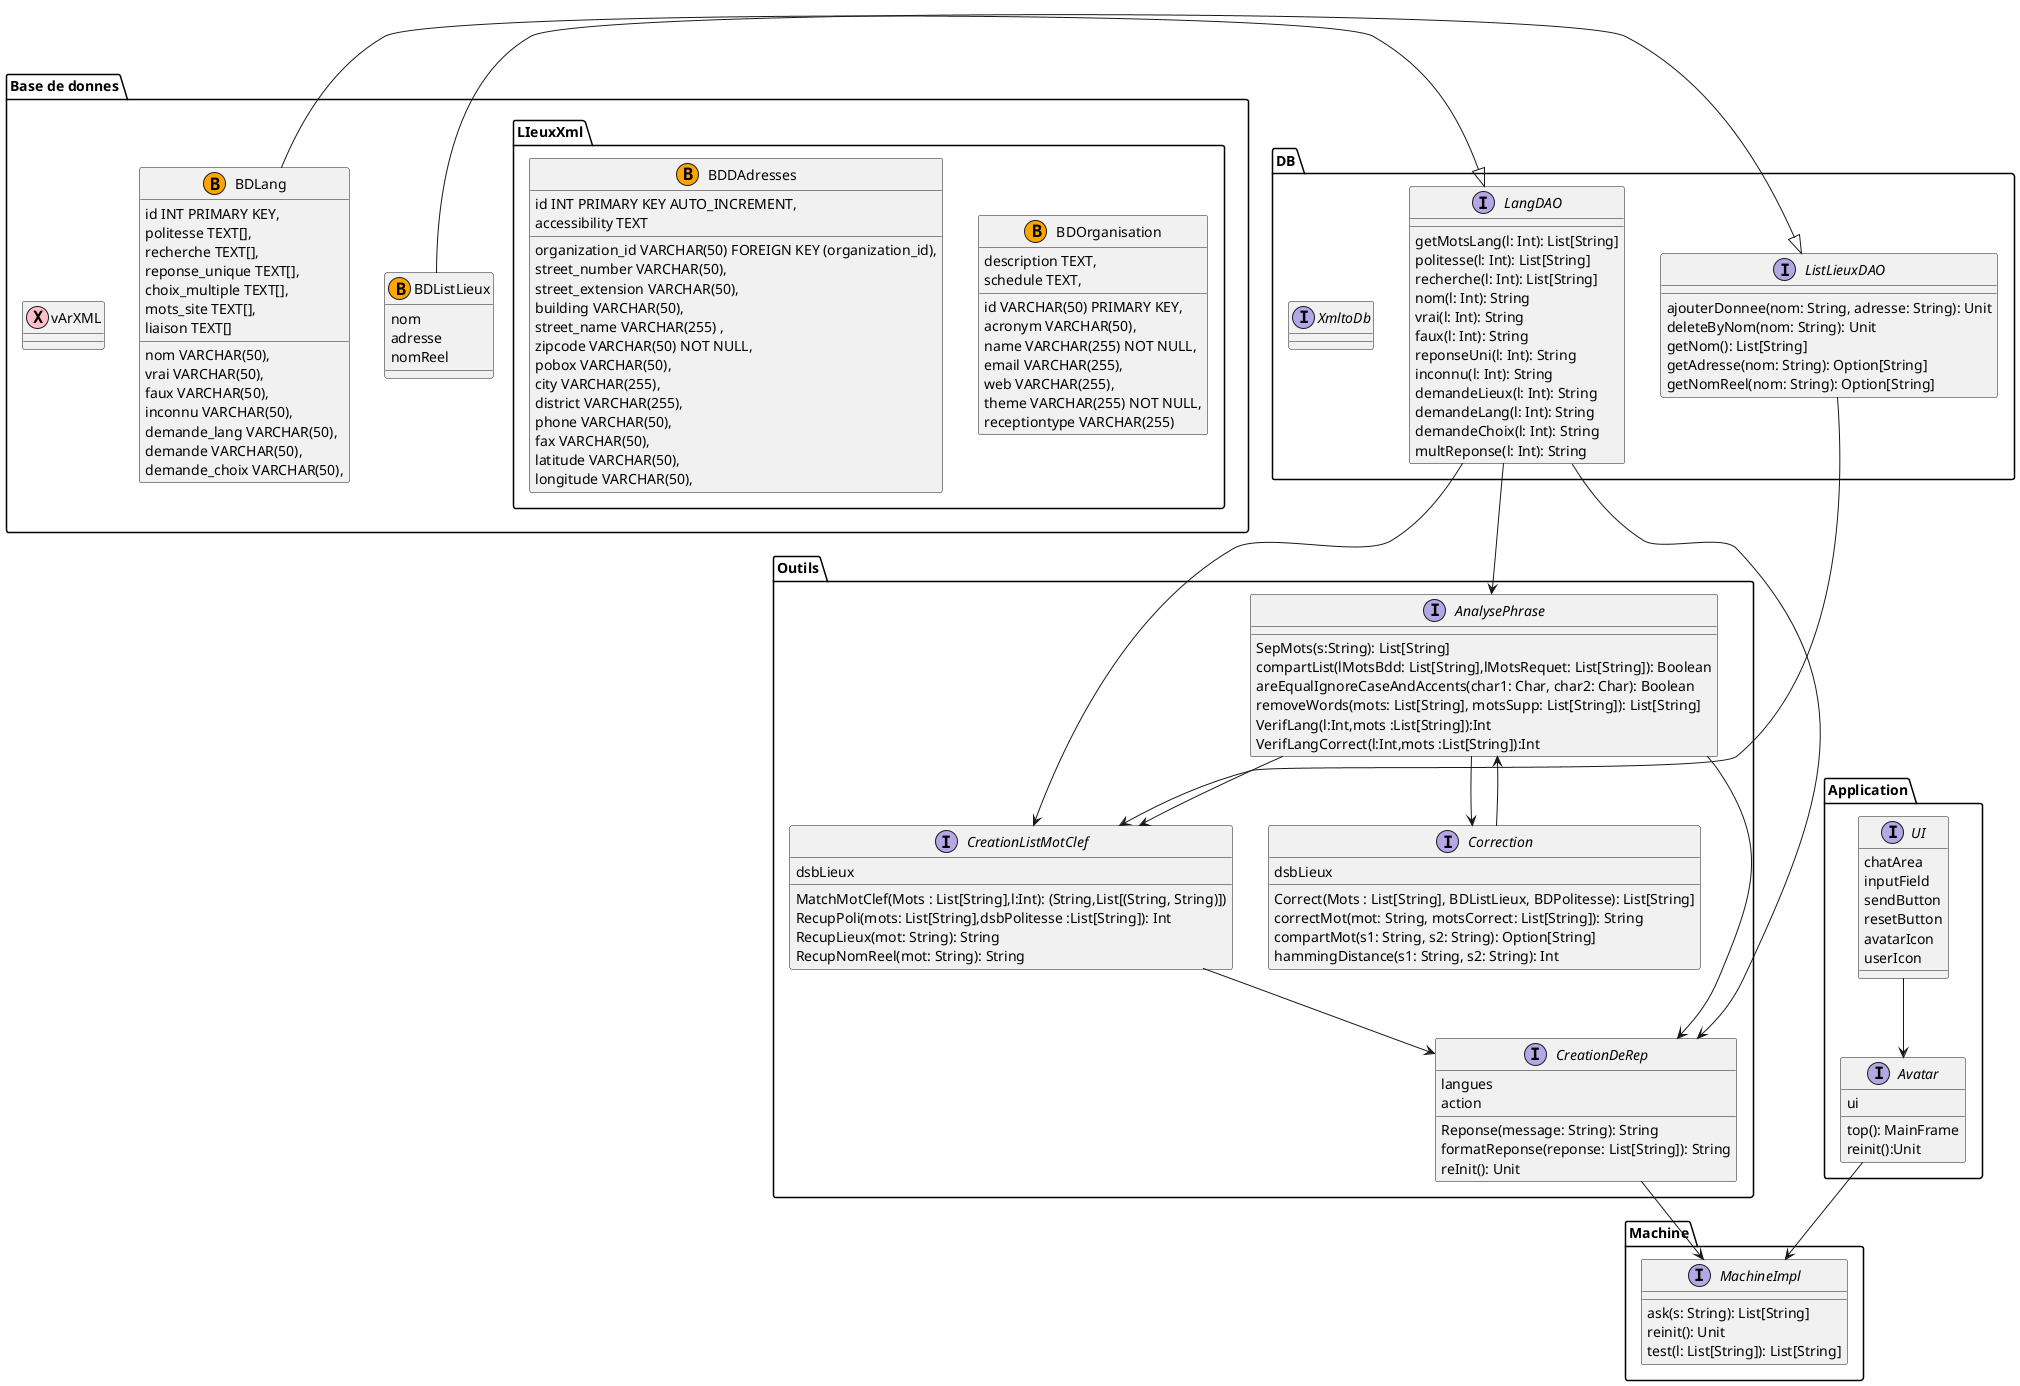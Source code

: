 
@startuml Avatar


package Application{
    interface Avatar {
        ui
        top(): MainFrame
        reinit():Unit
    }
    interface UI{
        chatArea
        inputField
        sendButton
        resetButton
        avatarIcon
        userIcon
    }
}


package DB {
    interface LangDAO{
        getMotsLang(l: Int): List[String]
        politesse(l: Int): List[String]
        recherche(l: Int): List[String]
        nom(l: Int): String
        vrai(l: Int): String
        faux(l: Int): String
        reponseUni(l: Int): String
        inconnu(l: Int): String
        demandeLieux(l: Int): String
        demandeLang(l: Int): String
        demandeChoix(l: Int): String
        multReponse(l: Int): String
    }
    interface ListLieuxDAO{
        ajouterDonnee(nom: String, adresse: String): Unit
        deleteByNom(nom: String): Unit
        getNom(): List[String]
        getAdresse(nom: String): Option[String]
        getNomReel(nom: String): Option[String]
    }
    interface XmltoDb
}


package Machine{
    interface MachineImpl{
        ask(s: String): List[String]
        reinit(): Unit
        test(l: List[String]): List[String]
    }
}


package Outils{
    interface CreationListMotClef{
        dsbLieux

        MatchMotClef(Mots : List[String],l:Int): (String,List[(String, String)])
        RecupPoli(mots: List[String],dsbPolitesse :List[String]): Int
        RecupLieux(mot: String): String
        RecupNomReel(mot: String): String
    }
    interface AnalysePhrase{


        SepMots(s:String): List[String]
        compartList(lMotsBdd: List[String],lMotsRequet: List[String]): Boolean 
        areEqualIgnoreCaseAndAccents(char1: Char, char2: Char): Boolean
        removeWords(mots: List[String], motsSupp: List[String]): List[String]
        VerifLang(l:Int,mots :List[String]):Int
        VerifLangCorrect(l:Int,mots :List[String]):Int
    }
    interface CreationDeRep{
        langues
        action
        Reponse(message: String): String
        formatReponse(reponse: List[String]): String
        reInit(): Unit
    }
    interface Correction{
        dsbLieux
        Correct(Mots : List[String], BDListLieux, BDPolitesse): List[String]
        correctMot(mot: String, motsCorrect: List[String]): String
        compartMot(s1: String, s2: String): Option[String]
        hammingDistance(s1: String, s2: String): Int
    }
}

package "Base de donnes"{
    class BDListLieux <<(B,Orange)>>{
        nom 
        adresse
        nomReel
    }
    package LIeuxXml{
        class BDOrganisation<<(B,Orange)>>{
            id VARCHAR(50) PRIMARY KEY,
            acronym VARCHAR(50),
            name VARCHAR(255) NOT NULL,
            description TEXT,
            email VARCHAR(255),
            web VARCHAR(255),
            schedule TEXT,
            theme VARCHAR(255) NOT NULL,
            receptiontype VARCHAR(255)
        }
        class BDDAdresses<<(B,Orange)>>{
            id INT PRIMARY KEY AUTO_INCREMENT,
            organization_id VARCHAR(50) FOREIGN KEY (organization_id),
            street_number VARCHAR(50),
            street_extension VARCHAR(50),
            building VARCHAR(50),
            street_name VARCHAR(255) ,
            zipcode VARCHAR(50) NOT NULL,
            pobox VARCHAR(50),
            city VARCHAR(255),
            district VARCHAR(255),
            phone VARCHAR(50),
            fax VARCHAR(50),
            latitude VARCHAR(50),
            longitude VARCHAR(50),
            accessibility TEXT
        }
    }
    class BDLang <<(B,Orange)>>{
        id INT PRIMARY KEY,
        nom VARCHAR(50),
        politesse TEXT[],
        recherche TEXT[],
        vrai VARCHAR(50),
        faux VARCHAR(50),
        reponse_unique TEXT[],
        inconnu VARCHAR(50),
        demande_lang VARCHAR(50),
        demande VARCHAR(50),
        choix_multiple TEXT[],
        demande_choix VARCHAR(50),
        mots_site TEXT[],
        liaison TEXT[]

    }
    class vArXML<<(X , Pink)>>
}

ListLieuxDAO --> CreationListMotClef
LangDAO --> CreationListMotClef
AnalysePhrase --> CreationListMotClef
LangDAO --> AnalysePhrase
Correction --> AnalysePhrase
AnalysePhrase --> Correction
LangDAO --> CreationDeRep
AnalysePhrase --> CreationDeRep
CreationListMotClef --> CreationDeRep
BDLang -|> LangDAO
BDListLieux-|> ListLieuxDAO
Avatar --> MachineImpl
CreationDeRep --> MachineImpl
UI --> Avatar

@enduml